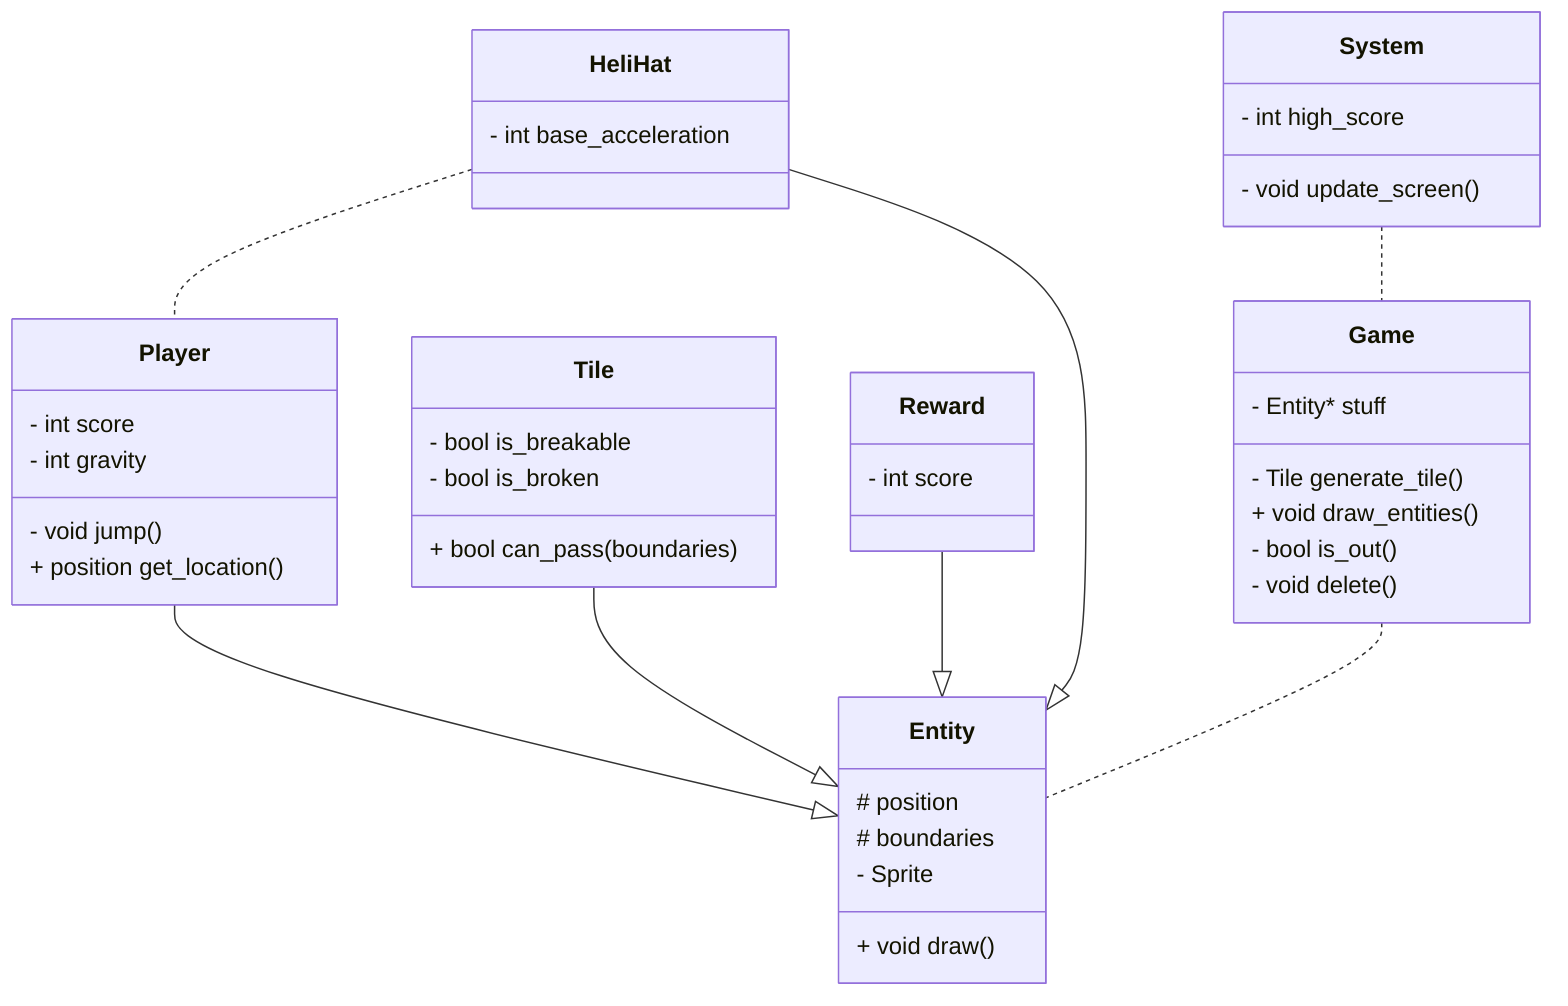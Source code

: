 classDiagram

class Entity{
    # position
    # boundaries
    + void draw()
    - Sprite
}

class Player{
    - int score
    - void jump()
    - int gravity
    + position get_location()
}

class Tile{
    - bool is_breakable
    - bool is_broken
    + bool can_pass(boundaries)
}

class Reward{
    - int score
}

class HeliHat{
    - int base_acceleration
}

class Game{
    - Entity* stuff
    - Tile generate_tile()
    + void draw_entities()
    - bool is_out()
    - void delete()
}

class System{
    - int high_score
    - void update_screen()
}

Player --|> Entity
Tile --|> Entity
Reward --|> Entity
HeliHat --|> Entity
HeliHat .. Player
System .. Game
Game .. Entity